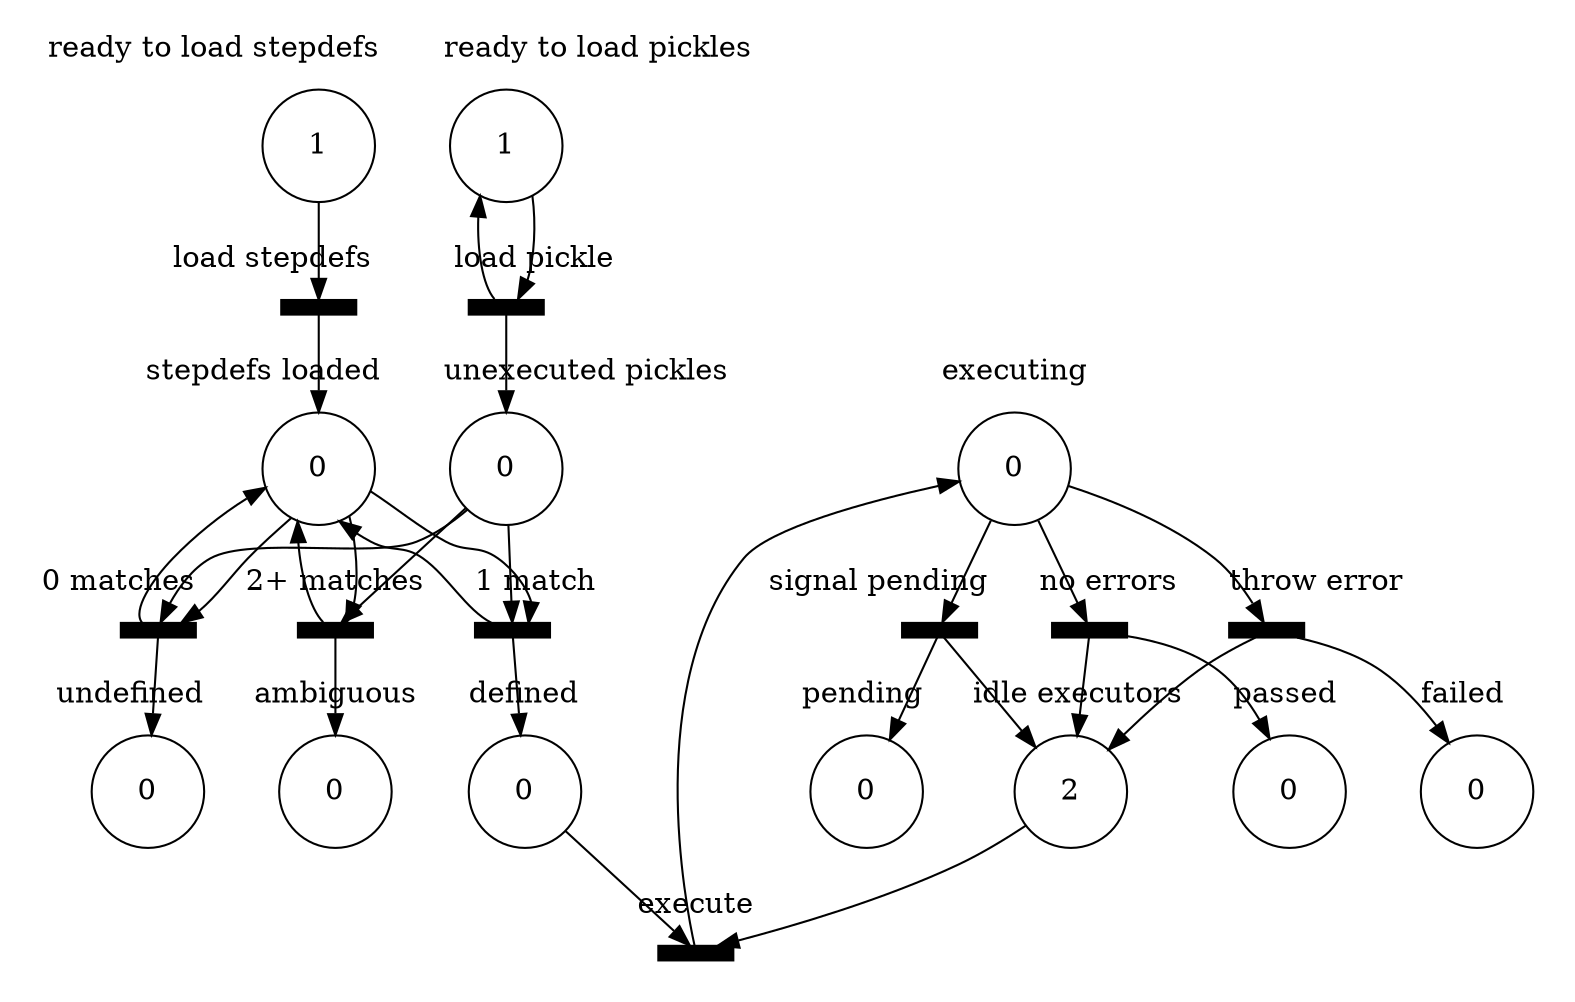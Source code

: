 digraph PetriNet {
	graph [bb="0,0,854.72,331",
		bgcolor=white,
		labeljust=l,
		labelloc=t,
		nodesep=0.5,
		penwidth=0,
		ranksep=0.5,
		style=filled
	];
	node [label="\N"];
	subgraph "cluster_place_unexecuted pickles" {
		graph [bb="428.72,196,550.72,270",
			label="unexecuted pickles",
			lheight=0.19,
			lp="490.17,259",
			lwidth=1.48
		];
		node [shape=circle];
		"node_unexecuted pickles"		 [height=0.5,
			label=0,
			pos="514.72,222",
			width=0.75];
	}
	subgraph "cluster_place_ready to load stepdefs" {
		graph [bb="565.72,196,703.72,270",
			label="ready to load stepdefs",
			lheight=0.19,
			lp="634.95,259",
			lwidth=1.70
		];
		node [shape=circle];
		"node_ready to load stepdefs"		 [height=0.5,
			label=1,
			pos="661.72,222",
			width=0.75];
	}
	subgraph cluster_place_pending {
		graph [bb="283.72,61,353.72,135",
			label=pending,
			lheight=0.19,
			lp="314.27,124",
			lwidth=0.63
		];
		node [shape=circle];
		node_pending		 [height=0.5,
			label=0,
			pos="318.72,87",
			width=0.75];
	}
	subgraph "cluster_place_stepdefs loaded" {
		graph [bb="541.72,61,643.72,135",
			label="stepdefs loaded",
			lheight=0.19,
			lp="593.06,124",
			lwidth=1.20
		];
		node [shape=circle];
		"node_stepdefs loaded"		 [height=0.5,
			label=0,
			pos="588.72,87",
			width=0.75];
	}
	subgraph cluster_place_executing {
		graph [bb="67.716,196,137.72,270",
			label=executing,
			lheight=0.19,
			lp="102.93,259",
			lwidth=0.76
		];
		node [shape=circle];
		node_executing		 [height=0.5,
			label=0,
			pos="102.72,222",
			width=0.75];
	}
	subgraph cluster_place_passed {
		graph [bb="193.72,61,263.72,135",
			label=passed,
			lheight=0.19,
			lp="220.38,124",
			lwidth=0.52
		];
		node [shape=circle];
		node_passed		 [height=0.5,
			label=0,
			pos="228.72,87",
			width=0.75];
	}
	subgraph cluster_place_failed {
		graph [bb="13.716,61,83.716,135",
			label=failed,
			lheight=0.19,
			lp="37.651,124",
			lwidth=0.44
		];
		node [shape=circle];
		node_failed		 [height=0.5,
			label=0,
			pos="48.716,87",
			width=0.75];
	}
	subgraph cluster_place_ambiguous {
		graph [bb="651.72,61,728.72,135",
			label=ambiguous,
			lheight=0.19,
			lp="690.44,124",
			lwidth=0.85
		];
		node [shape=circle];
		node_ambiguous		 [height=0.5,
			label=0,
			pos="686.72,87",
			width=0.75];
	}
	subgraph "cluster_place_ready to load pickles" {
		graph [bb="714.72,196,846.72,270",
			label="ready to load pickles",
			lheight=0.19,
			lp="780.84,259",
			lwidth=1.61
		];
		node [shape=circle];
		"node_ready to load pickles"		 [height=0.5,
			label=1,
			pos="751.72,222",
			width=0.75];
	}
	subgraph "cluster_place_idle executors" {
		graph [bb="91.716,61,185.72,135",
			label="idle executors",
			lheight=0.19,
			lp="138.78,124",
			lwidth=1.09
		];
		node [shape=circle];
		"node_idle executors"		 [height=0.5,
			label=2,
			pos="138.72,87",
			width=0.75];
	}
	subgraph cluster_place_defined {
		graph [bb="373.72,61,443.72,135",
			label=defined,
			lheight=0.19,
			lp="402.32,124",
			lwidth=0.57
		];
		node [shape=circle];
		node_defined		 [height=0.5,
			label=0,
			pos="408.72,87",
			width=0.75];
	}
	subgraph cluster_place_undefined {
		graph [bb="462.72,61,533.72,135",
			label=undefined,
			lheight=0.19,
			lp="498.32,124",
			lwidth=0.77
		];
		node [shape=circle];
		node_undefined		 [height=0.5,
			label=0,
			pos="498.72,87",
			width=0.75];
	}
	subgraph "cluster_transition_2+ matches" {
		graph [bb="548.72,143,628.72,188",
			label="2+ matches",
			labeljust=l,
			labelloc=c,
			lheight=0.19,
			lp="588.85,177",
			lwidth=0.89
		];
		node [fillcolor=black,
			height=0.1,
			shape=box,
			style="solid, filled",
			width=0.5
		];
		"node_2+ matches"		 [height=0.097222,
			label="",
			pos="588.72,154.5",
			width=0.5];
	}
	subgraph "cluster_transition_throw error" {
		graph [bb="14.716,143,93.716,188",
			label="throw error",
			labeljust=l,
			labelloc=c,
			lheight=0.19,
			lp="54.397,177",
			lwidth=0.88
		];
		node [fillcolor=black,
			height=0.1,
			shape=box,
			style="solid, filled",
			width=0.5
		];
		"node_throw error"		 [height=0.097222,
			label="",
			pos="66.716,154.5",
			width=0.5];
	}
	subgraph "cluster_transition_load pickle" {
		graph [bb="594.72,278,671.72,323",
			label="load pickle",
			labeljust=l,
			labelloc=c,
			lheight=0.19,
			lp="633.62,312",
			lwidth=0.86
		];
		node [fillcolor=black,
			height=0.1,
			shape=box,
			style="solid, filled",
			width=0.5
		];
		"node_load pickle"		 [height=0.097222,
			label="",
			pos="632.72,289.5",
			width=0.5];
	}
	subgraph "cluster_transition_signal pending" {
		graph [bb="179.72,143,277.72,188",
			label="signal pending",
			labeljust=l,
			labelloc=c,
			lheight=0.19,
			lp="228.74,177",
			lwidth=1.14
		];
		node [fillcolor=black,
			height=0.1,
			shape=box,
			style="solid, filled",
			width=0.5
		];
		"node_signal pending"		 [height=0.097222,
			label="",
			pos="210.72,154.5",
			width=0.5];
	}
	subgraph "cluster_transition_0 matches" {
		graph [bb="468.72,143,540.72,188",
			label="0 matches",
			labeljust=l,
			labelloc=c,
			lheight=0.19,
			lp="504.9,177",
			lwidth=0.78
		];
		node [fillcolor=black,
			height=0.1,
			shape=box,
			style="solid, filled",
			width=0.5
		];
		"node_0 matches"		 [height=0.097222,
			label="",
			pos="514.72,154.5",
			width=0.5];
	}
	subgraph "cluster_transition_load stepdefs" {
		graph [bb="636.72,143,725.72,188",
			label="load stepdefs",
			labeljust=l,
			labelloc=c,
			lheight=0.19,
			lp="681.46,177",
			lwidth=1.02
		];
		node [fillcolor=black,
			height=0.1,
			shape=box,
			style="solid, filled",
			width=0.5
		];
		"node_load stepdefs"		 [height=0.097222,
			label="",
			pos="662.72,154.5",
			width=0.5];
	}
	subgraph "cluster_transition_1 match" {
		graph [bb="400.72,143,460.72,188",
			label="1 match",
			labeljust=l,
			labelloc=c,
			lheight=0.19,
			lp="431.07,177",
			lwidth=0.62
		];
		node [fillcolor=black,
			height=0.1,
			shape=box,
			style="solid, filled",
			width=0.5
		];
		"node_1 match"		 [height=0.097222,
			label="",
			pos="434.72,154.5",
			width=0.5];
	}
	subgraph "cluster_transition_no errors" {
		graph [bb="103.72,143,169.72,188",
			label="no errors",
			labeljust=l,
			labelloc=c,
			lheight=0.19,
			lp="136.79,177",
			lwidth=0.70
		];
		node [fillcolor=black,
			height=0.1,
			shape=box,
			style="solid, filled",
			width=0.5
		];
		"node_no errors"		 [height=0.097222,
			label="",
			pos="138.72,154.5",
			width=0.5];
	}
	subgraph cluster_transition_execute {
		graph [bb="109.72,8,167.72,53",
			label=execute,
			labeljust=l,
			labelloc=c,
			lheight=0.19,
			lp="139.09,42",
			lwidth=0.59
		];
		node [fillcolor=black,
			height=0.1,
			shape=box,
			style="solid, filled",
			width=0.5
		];
		node_execute		 [height=0.097222,
			label="",
			pos="138.72,19.5",
			width=0.5];
	}
	"node_1 match" -> node_defined	 [pos="e,415.54,104.71 433.32,150.87 430.64,143.93 424.59,128.2 419.15,114.09"];
	"node_1 match" -> "node_stepdefs loaded"	 [pos="e,567.57,98.789 426.04,151.29 427.21,148.59 434.71,144.89 441.72,143 477.5,133.34 491.37,151.17 524.72,135 538.09,128.52 549.65,\
116.41 560.12,105.98"];
	node_defined -> node_execute	 [pos="e,155.8,20.731 389.26,74.105 381.31,69.352 371.85,64.324 362.72,61 294.5,36.191 208.97,25.625 166.01,21.63"];
	"node_throw error" -> "node_idle executors"	 [pos="e,124.82,102.76 71.693,151.13 77.068,147.41 85.791,141.14 92.716,135 101.36,127.34 110.27,118.34 117.92,110.21"];
	"node_throw error" -> node_failed	 [pos="e,53.521,105.02 65.749,150.87 63.927,144.04 59.837,128.7 56.122,114.77"];
	"node_idle executors" -> node_execute	 [pos="e,138.72,23.062 138.72,68.911 138.72,57.695 138.72,43.513 138.72,33.223"];
	"node_stepdefs loaded" -> "node_1 match"	 [pos="e,449.93,152.56 591.98,105.2 586.23,115.8 574.43,128.35 560.72,135 527.37,151.17 513.5,133.34 477.72,143 472.2,144.49 466.38,147.1 \
459.91,149.45"];
	"node_stepdefs loaded" -> "node_0 matches"	 [pos="e,529.47,152.42 588.95,105.16 582.37,114.52 571.42,125.85 560.72,135 554.7,140.15 547.33,145.24 539.1,148.92"];
	"node_stepdefs loaded" -> "node_2+ matches"	 [pos="e,595.24,150.87 600.45,103.22 603.06,114.98 602.78,130.67 599.6,141.59"];
	node_execute -> node_executing	 [pos="e,76.988,216.46 124.36,21.775 92.826,27.094 19.167,41.397 4.7163,61 -2.0588,70.191 -1.0908,178.59 5.7163,188 13.208,198.36 42.693,\
207.77 67.208,214.05"];
	node_executing -> "node_throw error"	 [pos="e,68.681,158.18 93.632,204.97 87.386,193.26 79.225,177.95 73.534,167.28"];
	node_executing -> "node_no errors"	 [pos="e,136.75,158.18 111.8,204.97 118.05,193.26 126.21,177.95 131.9,167.28"];
	node_executing -> "node_signal pending"	 [pos="e,208.08,158.07 126.92,213.93 142.51,208.09 162.77,199.25 178.72,188 187.39,181.88 195.63,173.16 201.57,166.16"];
	"node_0 matches" -> "node_stepdefs loaded"	 [pos="e,565.98,97.506 506.93,150.93 508.38,147.24 517.51,141.16 524.72,135 535.87,125.46 547.29,113.56 558.17,103.99"];
	"node_0 matches" -> node_undefined	 [pos="e,502.99,105.02 513.86,150.87 512.24,144.04 508.6,128.7 505.3,114.77"];
	"node_2+ matches" -> "node_stepdefs loaded"	 [pos="e,576.99,103.22 582.19,150.87 576.56,143.78 574.34,127.5 575.52,113.16"];
	"node_2+ matches" -> node_ambiguous	 [pos="e,678.21,104.32 598.78,151.52 616.52,146.27 651.59,135.81 652.72,135 660.74,129.21 667.57,120.92 672.95,112.86"];
	"node_load pickle" -> "node_unexecuted pickles"	 [pos="e,525.63,239.02 615.89,288.07 599.7,286.06 575.05,281.28 556.72,270 547.24,264.17 538.73,255.52 531.89,247.16"];
	"node_load pickle" -> "node_ready to load pickles"	 [pos="e,731.07,234.15 639.18,286.18 654.76,282.51 684.81,276.26 694.72,270 705.89,262.94 715.33,251.57 724.13,241.67"];
	"node_unexecuted pickles" -> "node_1 match"	 [pos="e,436.94,158.38 493.05,211.11 482.35,205.14 469.65,197.1 459.72,188 453.11,181.95 447.07,173.95 442.58,167.29"];
	"node_unexecuted pickles" -> "node_0 matches"	 [pos="e,514.72,158.06 514.72,203.91 514.72,192.69 514.72,178.51 514.72,168.22"];
	"node_unexecuted pickles" -> "node_2+ matches"	 [pos="e,584.95,157.93 530.77,207.35 544.87,194.5 565,176.13 577.45,164.78"];
	"node_no errors" -> "node_idle executors"	 [pos="e,138.72,105.02 138.72,150.87 138.72,144.11 138.72,129 138.72,115.18"];
	"node_no errors" -> node_passed	 [pos="e,220.13,104.22 147.39,151.32 153.82,148.98 162.8,145.74 170.72,143 181.34,139.32 185.69,141.7 194.72,135 202.67,129.1 209.47,120.79 \
214.86,112.74"];
	"node_signal pending" -> "node_idle executors"	 [pos="e,152.61,102.76 205.74,151.13 200.36,147.41 191.64,141.14 184.72,135 176.07,127.34 167.16,118.34 159.51,110.21"];
	"node_signal pending" -> node_pending	 [pos="e,306.66,103.29 224.61,152.2 237.76,149.56 257.67,144.35 272.72,135 282.93,128.66 292.44,119.54 300.14,110.94"];
	"node_ready to load pickles" -> "node_load pickle"	 [pos="e,649.81,288.25 756.89,240.02 752.39,250.28 742.51,262.54 730.72,270 720.04,276.75 686,283.47 660.02,286.99"];
	"node_load stepdefs" -> "node_stepdefs loaded"	 [pos="e,604.9,101.76 658.74,150.87 650.17,143.06 629.41,124.12 612.7,108.88"];
	"node_ready to load stepdefs" -> "node_load stepdefs"	 [pos="e,662.66,158.06 661.98,203.91 662.15,192.69 662.36,178.51 662.51,168.22"];
}

